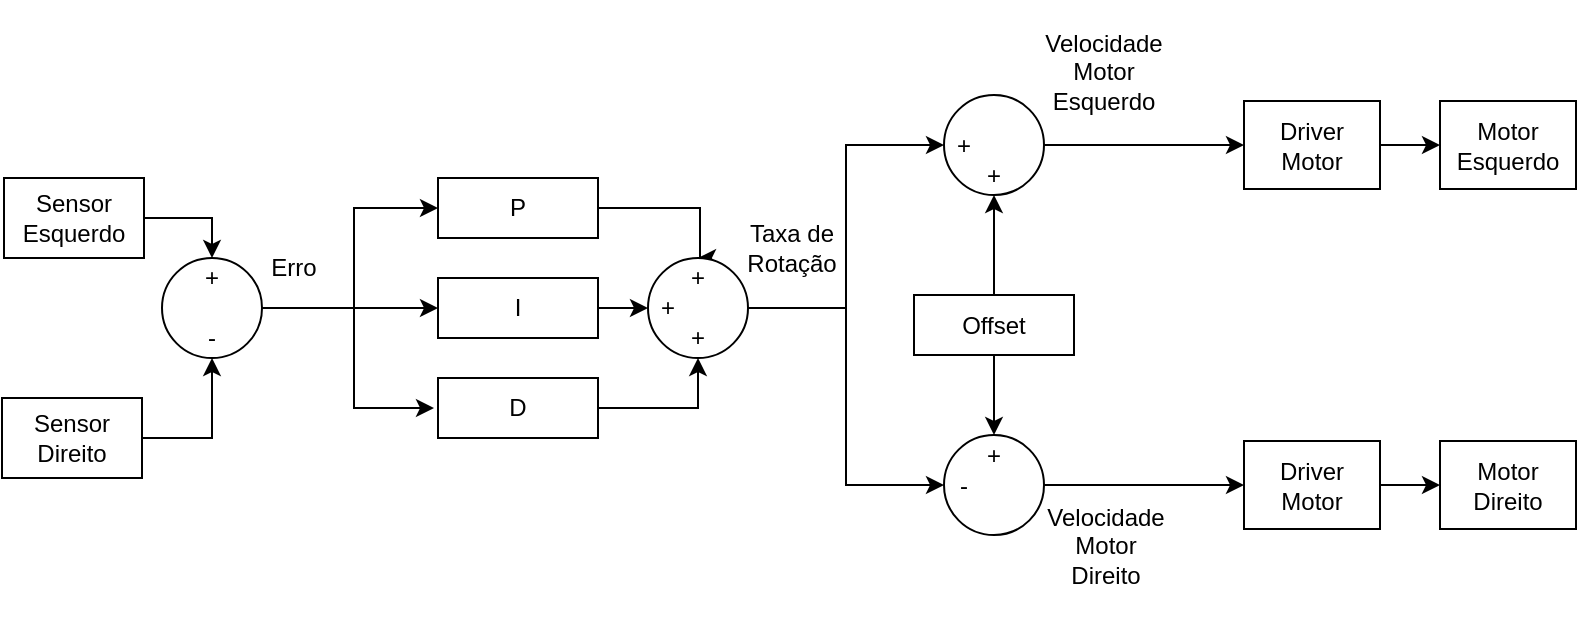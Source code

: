 <mxfile version="14.6.13" type="device"><diagram id="PGy4jMJpjteOQ0-NjsTB" name="Page-1"><mxGraphModel dx="1086" dy="806" grid="1" gridSize="10" guides="1" tooltips="1" connect="1" arrows="1" fold="1" page="1" pageScale="1" pageWidth="827" pageHeight="1169" math="0" shadow="0"><root><mxCell id="0"/><mxCell id="1" parent="0"/><mxCell id="TGMkhGyhbLpoFurHxzP_-15" style="edgeStyle=orthogonalEdgeStyle;rounded=0;orthogonalLoop=1;jettySize=auto;html=1;entryX=0.5;entryY=1;entryDx=0;entryDy=0;" parent="1" source="bi_QcdGLL_Fe88sGq72_-4" target="TGMkhGyhbLpoFurHxzP_-3" edge="1"><mxGeometry relative="1" as="geometry"/></mxCell><mxCell id="bi_QcdGLL_Fe88sGq72_-4" value="D" style="rounded=0;whiteSpace=wrap;html=1;" parent="1" vertex="1"><mxGeometry x="242" y="335" width="80" height="30" as="geometry"/></mxCell><mxCell id="TGMkhGyhbLpoFurHxzP_-14" style="edgeStyle=orthogonalEdgeStyle;rounded=0;orthogonalLoop=1;jettySize=auto;html=1;entryX=0;entryY=0.5;entryDx=0;entryDy=0;" parent="1" source="bi_QcdGLL_Fe88sGq72_-5" target="TGMkhGyhbLpoFurHxzP_-2" edge="1"><mxGeometry relative="1" as="geometry"/></mxCell><mxCell id="bi_QcdGLL_Fe88sGq72_-5" value="I" style="rounded=0;whiteSpace=wrap;html=1;" parent="1" vertex="1"><mxGeometry x="242" y="285" width="80" height="30" as="geometry"/></mxCell><mxCell id="TGMkhGyhbLpoFurHxzP_-13" style="edgeStyle=orthogonalEdgeStyle;rounded=0;orthogonalLoop=1;jettySize=auto;html=1;entryX=0.5;entryY=0;entryDx=0;entryDy=0;" parent="1" source="bi_QcdGLL_Fe88sGq72_-6" target="TGMkhGyhbLpoFurHxzP_-4" edge="1"><mxGeometry relative="1" as="geometry"><Array as="points"><mxPoint x="373" y="250"/><mxPoint x="373" y="275"/></Array></mxGeometry></mxCell><mxCell id="bi_QcdGLL_Fe88sGq72_-6" value="P" style="rounded=0;whiteSpace=wrap;html=1;" parent="1" vertex="1"><mxGeometry x="242" y="235" width="80" height="30" as="geometry"/></mxCell><mxCell id="bi_QcdGLL_Fe88sGq72_-10" value="Velocidade Motor Esquerdo" style="text;html=1;strokeColor=none;fillColor=none;align=center;verticalAlign=middle;whiteSpace=wrap;rounded=0;direction=south;" parent="1" vertex="1"><mxGeometry x="553" y="146.5" width="44" height="70" as="geometry"/></mxCell><mxCell id="bi_QcdGLL_Fe88sGq72_-11" value="Erro" style="text;html=1;strokeColor=none;fillColor=none;align=center;verticalAlign=middle;whiteSpace=wrap;rounded=0;direction=south;" parent="1" vertex="1"><mxGeometry x="160" y="235" width="20" height="90" as="geometry"/></mxCell><mxCell id="bi_QcdGLL_Fe88sGq72_-37" value="" style="group" parent="1" vertex="1" connectable="0"><mxGeometry x="94" y="275" width="60" height="50" as="geometry"/></mxCell><mxCell id="bi_QcdGLL_Fe88sGq72_-38" value="&lt;span style=&quot;color: rgba(0 , 0 , 0 , 0) ; font-family: monospace ; font-size: 0px&quot;&gt;%3CmxGraphModel%3E%3Croot%3E%3CmxCell%20id%3D%220%22%2F%3E%3CmxCell%20id%3D%221%22%20parent%3D%220%22%2F%3E%3CmxCell%20id%3D%222%22%20value%3D%22Planta%22%20style%3D%22rounded%3D0%3BwhiteSpace%3Dwrap%3Bhtml%3D1%3B%22%20vertex%3D%221%22%20parent%3D%221%22%3E%3CmxGeometry%20x%3D%22577%22%20y%3D%22489%22%20width%3D%22110%22%20height%3D%2250%22%20as%3D%22geometry%22%2F%3E%3C%2FmxCell%3E%3C%2Froot%3E%3C%2FmxGraphModel%3E&lt;/span&gt;" style="ellipse;whiteSpace=wrap;html=1;aspect=fixed;" parent="bi_QcdGLL_Fe88sGq72_-37" vertex="1"><mxGeometry x="10" width="50" height="50" as="geometry"/></mxCell><mxCell id="bi_QcdGLL_Fe88sGq72_-39" value="+" style="text;html=1;strokeColor=none;fillColor=none;align=center;verticalAlign=middle;whiteSpace=wrap;rounded=0;" parent="bi_QcdGLL_Fe88sGq72_-37" vertex="1"><mxGeometry x="20" width="30" height="20" as="geometry"/></mxCell><mxCell id="bi_QcdGLL_Fe88sGq72_-40" value="-" style="text;html=1;strokeColor=none;fillColor=none;align=center;verticalAlign=middle;whiteSpace=wrap;rounded=0;" parent="bi_QcdGLL_Fe88sGq72_-37" vertex="1"><mxGeometry x="15" y="30" width="40" height="20" as="geometry"/></mxCell><mxCell id="bi_QcdGLL_Fe88sGq72_-50" style="edgeStyle=orthogonalEdgeStyle;rounded=0;orthogonalLoop=1;jettySize=auto;html=1;exitX=1;exitY=0.5;exitDx=0;exitDy=0;entryX=0.5;entryY=0;entryDx=0;entryDy=0;" parent="1" source="bi_QcdGLL_Fe88sGq72_-42" target="bi_QcdGLL_Fe88sGq72_-39" edge="1"><mxGeometry relative="1" as="geometry"/></mxCell><mxCell id="bi_QcdGLL_Fe88sGq72_-42" value="Sensor&lt;br&gt;Esquerdo" style="text;html=1;fillColor=none;align=center;verticalAlign=middle;whiteSpace=wrap;rounded=0;strokeColor=#000000;" parent="1" vertex="1"><mxGeometry x="25" y="235" width="70" height="40" as="geometry"/></mxCell><mxCell id="bi_QcdGLL_Fe88sGq72_-52" style="edgeStyle=orthogonalEdgeStyle;rounded=0;orthogonalLoop=1;jettySize=auto;html=1;exitX=1;exitY=0.5;exitDx=0;exitDy=0;entryX=0.5;entryY=1;entryDx=0;entryDy=0;" parent="1" source="bi_QcdGLL_Fe88sGq72_-43" target="bi_QcdGLL_Fe88sGq72_-40" edge="1"><mxGeometry relative="1" as="geometry"/></mxCell><mxCell id="bi_QcdGLL_Fe88sGq72_-43" value="Sensor Direito" style="text;html=1;fillColor=none;align=center;verticalAlign=middle;whiteSpace=wrap;rounded=0;strokeColor=#000000;" parent="1" vertex="1"><mxGeometry x="24" y="345" width="70" height="40" as="geometry"/></mxCell><mxCell id="bi_QcdGLL_Fe88sGq72_-56" value="" style="group" parent="1" vertex="1" connectable="0"><mxGeometry x="485" y="193.5" width="60" height="50" as="geometry"/></mxCell><mxCell id="bi_QcdGLL_Fe88sGq72_-57" value="&lt;span style=&quot;color: rgba(0 , 0 , 0 , 0) ; font-family: monospace ; font-size: 0px&quot;&gt;%3CmxGraphModel%3E%3Croot%3E%3CmxCell%20id%3D%220%22%2F%3E%3CmxCell%20id%3D%221%22%20parent%3D%220%22%2F%3E%3CmxCell%20id%3D%222%22%20value%3D%22Planta%22%20style%3D%22rounded%3D0%3BwhiteSpace%3Dwrap%3Bhtml%3D1%3B%22%20vertex%3D%221%22%20parent%3D%221%22%3E%3CmxGeometry%20x%3D%22577%22%20y%3D%22489%22%20width%3D%22110%22%20height%3D%2250%22%20as%3D%22geometry%22%2F%3E%3C%2FmxCell%3E%3C%2Froot%3E%3C%2FmxGraphModel%3E&lt;/span&gt;" style="ellipse;whiteSpace=wrap;html=1;aspect=fixed;" parent="bi_QcdGLL_Fe88sGq72_-56" vertex="1"><mxGeometry x="10" width="50" height="50" as="geometry"/></mxCell><mxCell id="bi_QcdGLL_Fe88sGq72_-58" value="+" style="text;html=1;strokeColor=none;fillColor=none;align=center;verticalAlign=middle;whiteSpace=wrap;rounded=0;" parent="bi_QcdGLL_Fe88sGq72_-56" vertex="1"><mxGeometry x="10" y="15" width="20" height="20" as="geometry"/></mxCell><mxCell id="bi_QcdGLL_Fe88sGq72_-59" value="+" style="text;html=1;strokeColor=none;fillColor=none;align=center;verticalAlign=middle;whiteSpace=wrap;rounded=0;" parent="bi_QcdGLL_Fe88sGq72_-56" vertex="1"><mxGeometry x="15" y="30" width="40" height="20" as="geometry"/></mxCell><mxCell id="bi_QcdGLL_Fe88sGq72_-64" value="" style="group" parent="1" vertex="1" connectable="0"><mxGeometry x="485" y="363.5" width="60" height="50" as="geometry"/></mxCell><mxCell id="bi_QcdGLL_Fe88sGq72_-65" value="&lt;span style=&quot;color: rgba(0 , 0 , 0 , 0) ; font-family: monospace ; font-size: 0px&quot;&gt;%3CmxGraphModel%3E%3Croot%3E%3CmxCell%20id%3D%220%22%2F%3E%3CmxCell%20id%3D%221%22%20parent%3D%220%22%2F%3E%3CmxCell%20id%3D%222%22%20value%3D%22Planta%22%20style%3D%22rounded%3D0%3BwhiteSpace%3Dwrap%3Bhtml%3D1%3B%22%20vertex%3D%221%22%20parent%3D%221%22%3E%3CmxGeometry%20x%3D%22577%22%20y%3D%22489%22%20width%3D%22110%22%20height%3D%2250%22%20as%3D%22geometry%22%2F%3E%3C%2FmxCell%3E%3C%2Froot%3E%3C%2FmxGraphModel%3E&lt;/span&gt;" style="ellipse;whiteSpace=wrap;html=1;aspect=fixed;" parent="bi_QcdGLL_Fe88sGq72_-64" vertex="1"><mxGeometry x="10" width="50" height="50" as="geometry"/></mxCell><mxCell id="bi_QcdGLL_Fe88sGq72_-66" value="-" style="text;html=1;strokeColor=none;fillColor=none;align=center;verticalAlign=middle;whiteSpace=wrap;rounded=0;" parent="bi_QcdGLL_Fe88sGq72_-64" vertex="1"><mxGeometry x="10" y="15" width="20" height="20" as="geometry"/></mxCell><mxCell id="bi_QcdGLL_Fe88sGq72_-67" value="+" style="text;html=1;strokeColor=none;fillColor=none;align=center;verticalAlign=middle;whiteSpace=wrap;rounded=0;" parent="bi_QcdGLL_Fe88sGq72_-64" vertex="1"><mxGeometry x="15" width="40" height="20" as="geometry"/></mxCell><mxCell id="bi_QcdGLL_Fe88sGq72_-69" style="edgeStyle=orthogonalEdgeStyle;rounded=0;orthogonalLoop=1;jettySize=auto;html=1;exitX=0.5;exitY=1;exitDx=0;exitDy=0;entryX=0.5;entryY=0;entryDx=0;entryDy=0;" parent="1" source="bi_QcdGLL_Fe88sGq72_-68" target="bi_QcdGLL_Fe88sGq72_-67" edge="1"><mxGeometry relative="1" as="geometry"/></mxCell><mxCell id="bi_QcdGLL_Fe88sGq72_-70" style="edgeStyle=orthogonalEdgeStyle;rounded=0;orthogonalLoop=1;jettySize=auto;html=1;exitX=0.5;exitY=0;exitDx=0;exitDy=0;entryX=0.5;entryY=1;entryDx=0;entryDy=0;" parent="1" source="bi_QcdGLL_Fe88sGq72_-68" target="bi_QcdGLL_Fe88sGq72_-59" edge="1"><mxGeometry relative="1" as="geometry"/></mxCell><mxCell id="bi_QcdGLL_Fe88sGq72_-68" value="Offset" style="text;html=1;align=center;verticalAlign=middle;whiteSpace=wrap;rounded=0;strokeColor=#000000;" parent="1" vertex="1"><mxGeometry x="480" y="293.5" width="80" height="30" as="geometry"/></mxCell><mxCell id="bi_QcdGLL_Fe88sGq72_-79" style="edgeStyle=orthogonalEdgeStyle;rounded=0;orthogonalLoop=1;jettySize=auto;html=1;exitX=1;exitY=0.5;exitDx=0;exitDy=0;entryX=0;entryY=0.5;entryDx=0;entryDy=0;" parent="1" source="bi_QcdGLL_Fe88sGq72_-74" target="bi_QcdGLL_Fe88sGq72_-78" edge="1"><mxGeometry relative="1" as="geometry"/></mxCell><mxCell id="bi_QcdGLL_Fe88sGq72_-74" value="Driver&lt;br&gt;Motor" style="rounded=0;whiteSpace=wrap;html=1;" parent="1" vertex="1"><mxGeometry x="645" y="196.5" width="68" height="44" as="geometry"/></mxCell><mxCell id="bi_QcdGLL_Fe88sGq72_-75" style="edgeStyle=orthogonalEdgeStyle;rounded=0;orthogonalLoop=1;jettySize=auto;html=1;exitX=1;exitY=0.5;exitDx=0;exitDy=0;entryX=0;entryY=0.5;entryDx=0;entryDy=0;" parent="1" source="bi_QcdGLL_Fe88sGq72_-57" target="bi_QcdGLL_Fe88sGq72_-74" edge="1"><mxGeometry relative="1" as="geometry"/></mxCell><mxCell id="bi_QcdGLL_Fe88sGq72_-81" style="edgeStyle=orthogonalEdgeStyle;rounded=0;orthogonalLoop=1;jettySize=auto;html=1;exitX=1;exitY=0.5;exitDx=0;exitDy=0;entryX=0;entryY=0.5;entryDx=0;entryDy=0;" parent="1" source="bi_QcdGLL_Fe88sGq72_-76" target="bi_QcdGLL_Fe88sGq72_-80" edge="1"><mxGeometry relative="1" as="geometry"/></mxCell><mxCell id="bi_QcdGLL_Fe88sGq72_-76" value="Driver&lt;br&gt;Motor" style="rounded=0;whiteSpace=wrap;html=1;" parent="1" vertex="1"><mxGeometry x="645" y="366.5" width="68" height="44" as="geometry"/></mxCell><mxCell id="bi_QcdGLL_Fe88sGq72_-77" style="edgeStyle=orthogonalEdgeStyle;rounded=0;orthogonalLoop=1;jettySize=auto;html=1;exitX=1;exitY=0.5;exitDx=0;exitDy=0;entryX=0;entryY=0.5;entryDx=0;entryDy=0;" parent="1" source="bi_QcdGLL_Fe88sGq72_-65" target="bi_QcdGLL_Fe88sGq72_-76" edge="1"><mxGeometry relative="1" as="geometry"/></mxCell><mxCell id="bi_QcdGLL_Fe88sGq72_-78" value="Motor&lt;br&gt;Esquerdo" style="rounded=0;whiteSpace=wrap;html=1;" parent="1" vertex="1"><mxGeometry x="743" y="196.5" width="68" height="44" as="geometry"/></mxCell><mxCell id="bi_QcdGLL_Fe88sGq72_-80" value="Motor&lt;br&gt;Direito" style="rounded=0;whiteSpace=wrap;html=1;" parent="1" vertex="1"><mxGeometry x="743" y="366.5" width="68" height="44" as="geometry"/></mxCell><mxCell id="TGMkhGyhbLpoFurHxzP_-5" value="" style="group" parent="1" vertex="1" connectable="0"><mxGeometry x="347" y="275" width="50" height="50" as="geometry"/></mxCell><mxCell id="TGMkhGyhbLpoFurHxzP_-1" value="&lt;span style=&quot;color: rgba(0 , 0 , 0 , 0) ; font-family: monospace ; font-size: 0px&quot;&gt;%3CmxGraphModel%3E%3Croot%3E%3CmxCell%20id%3D%220%22%2F%3E%3CmxCell%20id%3D%221%22%20parent%3D%220%22%2F%3E%3CmxCell%20id%3D%222%22%20value%3D%22Planta%22%20style%3D%22rounded%3D0%3BwhiteSpace%3Dwrap%3Bhtml%3D1%3B%22%20vertex%3D%221%22%20parent%3D%221%22%3E%3CmxGeometry%20x%3D%22577%22%20y%3D%22489%22%20width%3D%22110%22%20height%3D%2250%22%20as%3D%22geometry%22%2F%3E%3C%2FmxCell%3E%3C%2Froot%3E%3C%2FmxGraphModel%3E&lt;/span&gt;" style="ellipse;whiteSpace=wrap;html=1;aspect=fixed;" parent="TGMkhGyhbLpoFurHxzP_-5" vertex="1"><mxGeometry width="50" height="50" as="geometry"/></mxCell><mxCell id="TGMkhGyhbLpoFurHxzP_-2" value="+" style="text;html=1;strokeColor=none;fillColor=none;align=center;verticalAlign=middle;whiteSpace=wrap;rounded=0;" parent="TGMkhGyhbLpoFurHxzP_-5" vertex="1"><mxGeometry y="15" width="20" height="20" as="geometry"/></mxCell><mxCell id="TGMkhGyhbLpoFurHxzP_-3" value="+" style="text;html=1;strokeColor=none;fillColor=none;align=center;verticalAlign=middle;whiteSpace=wrap;rounded=0;" parent="TGMkhGyhbLpoFurHxzP_-5" vertex="1"><mxGeometry x="5" y="30" width="40" height="20" as="geometry"/></mxCell><mxCell id="TGMkhGyhbLpoFurHxzP_-4" value="+" style="text;html=1;strokeColor=none;fillColor=none;align=center;verticalAlign=middle;whiteSpace=wrap;rounded=0;" parent="TGMkhGyhbLpoFurHxzP_-5" vertex="1"><mxGeometry x="15" width="20" height="20" as="geometry"/></mxCell><mxCell id="qcZ7c9LkYVlkT5hxh6vf-3" value="Velocidade Motor Direito" style="text;html=1;strokeColor=none;fillColor=none;align=center;verticalAlign=middle;whiteSpace=wrap;rounded=0;direction=south;" parent="1" vertex="1"><mxGeometry x="554" y="383.5" width="44" height="70" as="geometry"/></mxCell><mxCell id="qcZ7c9LkYVlkT5hxh6vf-4" value="Taxa de Rotação" style="text;html=1;strokeColor=none;fillColor=none;align=center;verticalAlign=middle;whiteSpace=wrap;rounded=0;direction=south;" parent="1" vertex="1"><mxGeometry x="397" y="235" width="44" height="70" as="geometry"/></mxCell><mxCell id="qcZ7c9LkYVlkT5hxh6vf-9" style="edgeStyle=orthogonalEdgeStyle;rounded=0;orthogonalLoop=1;jettySize=auto;html=1;entryX=0;entryY=0.5;entryDx=0;entryDy=0;" parent="1" source="bi_QcdGLL_Fe88sGq72_-38" target="bi_QcdGLL_Fe88sGq72_-6" edge="1"><mxGeometry relative="1" as="geometry"><Array as="points"><mxPoint x="200" y="300"/><mxPoint x="200" y="250"/></Array></mxGeometry></mxCell><mxCell id="qcZ7c9LkYVlkT5hxh6vf-11" style="edgeStyle=orthogonalEdgeStyle;rounded=0;orthogonalLoop=1;jettySize=auto;html=1;exitX=1;exitY=0.5;exitDx=0;exitDy=0;" parent="1" source="bi_QcdGLL_Fe88sGq72_-38" target="bi_QcdGLL_Fe88sGq72_-5" edge="1"><mxGeometry relative="1" as="geometry"/></mxCell><mxCell id="qcZ7c9LkYVlkT5hxh6vf-12" value="" style="edgeStyle=orthogonalEdgeStyle;rounded=0;orthogonalLoop=1;jettySize=auto;html=1;" parent="1" source="bi_QcdGLL_Fe88sGq72_-38" edge="1"><mxGeometry relative="1" as="geometry"><mxPoint x="240" y="350" as="targetPoint"/><Array as="points"><mxPoint x="200" y="300"/><mxPoint x="200" y="350"/></Array></mxGeometry></mxCell><mxCell id="qcZ7c9LkYVlkT5hxh6vf-13" style="edgeStyle=orthogonalEdgeStyle;rounded=0;orthogonalLoop=1;jettySize=auto;html=1;exitX=1;exitY=0.5;exitDx=0;exitDy=0;entryX=0;entryY=0.5;entryDx=0;entryDy=0;" parent="1" source="TGMkhGyhbLpoFurHxzP_-1" target="bi_QcdGLL_Fe88sGq72_-58" edge="1"><mxGeometry relative="1" as="geometry"/></mxCell><mxCell id="qcZ7c9LkYVlkT5hxh6vf-14" style="edgeStyle=orthogonalEdgeStyle;rounded=0;orthogonalLoop=1;jettySize=auto;html=1;exitX=1;exitY=0.5;exitDx=0;exitDy=0;entryX=0;entryY=0.5;entryDx=0;entryDy=0;" parent="1" source="TGMkhGyhbLpoFurHxzP_-1" target="bi_QcdGLL_Fe88sGq72_-66" edge="1"><mxGeometry relative="1" as="geometry"/></mxCell></root></mxGraphModel></diagram></mxfile>